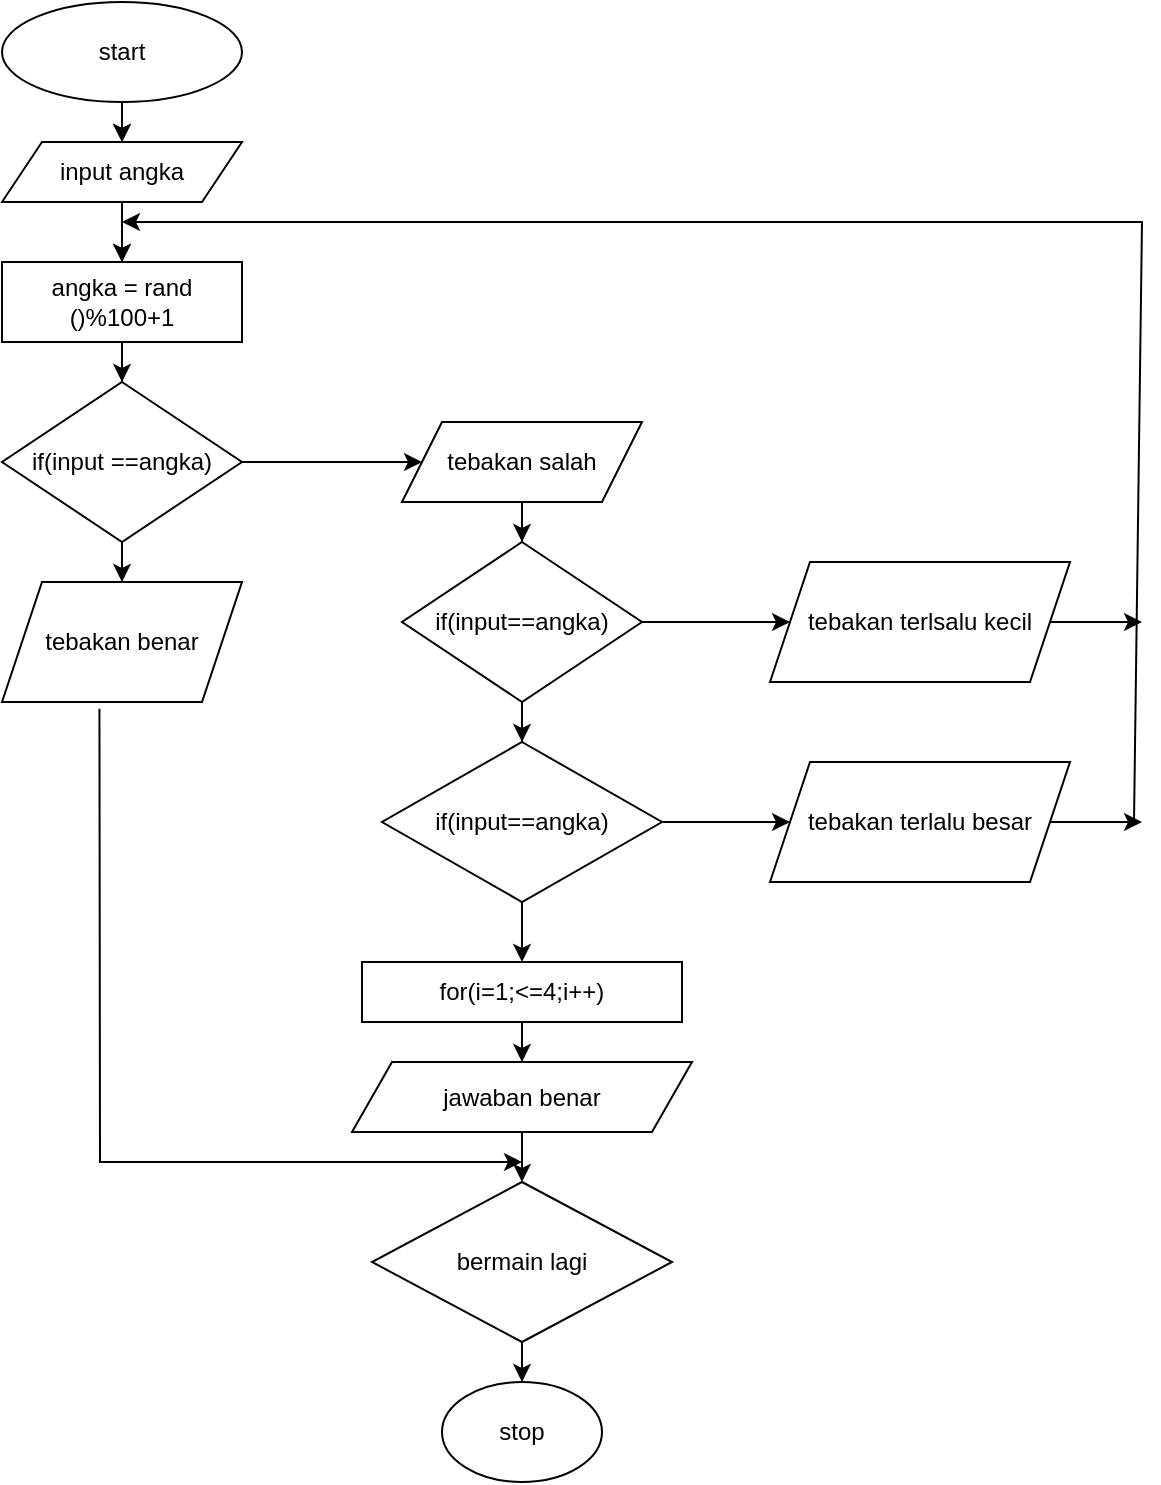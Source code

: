 <mxfile version="22.0.4" type="github">
  <diagram name="Halaman-1" id="pb39BN1XetFYkehNTJad">
    <mxGraphModel dx="762" dy="440" grid="1" gridSize="10" guides="1" tooltips="1" connect="1" arrows="1" fold="1" page="1" pageScale="1" pageWidth="827" pageHeight="1169" math="0" shadow="0">
      <root>
        <mxCell id="0" />
        <mxCell id="1" parent="0" />
        <mxCell id="lPLfxsMb897eEllaKekc-5" value="" style="edgeStyle=orthogonalEdgeStyle;rounded=0;orthogonalLoop=1;jettySize=auto;html=1;" parent="1" source="lPLfxsMb897eEllaKekc-3" target="lPLfxsMb897eEllaKekc-4" edge="1">
          <mxGeometry relative="1" as="geometry" />
        </mxCell>
        <mxCell id="lPLfxsMb897eEllaKekc-15" value="" style="edgeStyle=orthogonalEdgeStyle;rounded=0;orthogonalLoop=1;jettySize=auto;html=1;" parent="1" source="lPLfxsMb897eEllaKekc-4" target="lPLfxsMb897eEllaKekc-6" edge="1">
          <mxGeometry relative="1" as="geometry" />
        </mxCell>
        <mxCell id="lPLfxsMb897eEllaKekc-3" value="start" style="ellipse;whiteSpace=wrap;html=1;" parent="1" vertex="1">
          <mxGeometry x="30" y="10" width="120" height="50" as="geometry" />
        </mxCell>
        <mxCell id="lPLfxsMb897eEllaKekc-7" value="" style="edgeStyle=orthogonalEdgeStyle;rounded=0;orthogonalLoop=1;jettySize=auto;html=1;" parent="1" source="lPLfxsMb897eEllaKekc-4" target="lPLfxsMb897eEllaKekc-6" edge="1">
          <mxGeometry relative="1" as="geometry" />
        </mxCell>
        <mxCell id="lPLfxsMb897eEllaKekc-9" value="" style="edgeStyle=orthogonalEdgeStyle;rounded=0;orthogonalLoop=1;jettySize=auto;html=1;" parent="1" source="lPLfxsMb897eEllaKekc-6" target="lPLfxsMb897eEllaKekc-8" edge="1">
          <mxGeometry relative="1" as="geometry" />
        </mxCell>
        <mxCell id="lPLfxsMb897eEllaKekc-6" value="angka = rand ()%100+1" style="whiteSpace=wrap;html=1;" parent="1" vertex="1">
          <mxGeometry x="30" y="140" width="120" height="40" as="geometry" />
        </mxCell>
        <mxCell id="lPLfxsMb897eEllaKekc-12" value="" style="edgeStyle=orthogonalEdgeStyle;rounded=0;orthogonalLoop=1;jettySize=auto;html=1;" parent="1" source="lPLfxsMb897eEllaKekc-8" target="lPLfxsMb897eEllaKekc-11" edge="1">
          <mxGeometry relative="1" as="geometry" />
        </mxCell>
        <mxCell id="lPLfxsMb897eEllaKekc-14" value="" style="edgeStyle=orthogonalEdgeStyle;rounded=0;orthogonalLoop=1;jettySize=auto;html=1;" parent="1" source="lPLfxsMb897eEllaKekc-8" target="lPLfxsMb897eEllaKekc-13" edge="1">
          <mxGeometry relative="1" as="geometry" />
        </mxCell>
        <mxCell id="lPLfxsMb897eEllaKekc-8" value="if(input ==angka)" style="rhombus;whiteSpace=wrap;html=1;" parent="1" vertex="1">
          <mxGeometry x="30" y="200" width="120" height="80" as="geometry" />
        </mxCell>
        <mxCell id="lPLfxsMb897eEllaKekc-11" value="tebakan benar" style="shape=parallelogram;perimeter=parallelogramPerimeter;whiteSpace=wrap;html=1;fixedSize=1;" parent="1" vertex="1">
          <mxGeometry x="30" y="300" width="120" height="60" as="geometry" />
        </mxCell>
        <mxCell id="lPLfxsMb897eEllaKekc-17" value="" style="edgeStyle=orthogonalEdgeStyle;rounded=0;orthogonalLoop=1;jettySize=auto;html=1;" parent="1" source="lPLfxsMb897eEllaKekc-13" target="lPLfxsMb897eEllaKekc-16" edge="1">
          <mxGeometry relative="1" as="geometry" />
        </mxCell>
        <mxCell id="lPLfxsMb897eEllaKekc-13" value="tebakan salah" style="shape=parallelogram;perimeter=parallelogramPerimeter;whiteSpace=wrap;html=1;fixedSize=1;" parent="1" vertex="1">
          <mxGeometry x="230" y="220" width="120" height="40" as="geometry" />
        </mxCell>
        <mxCell id="lPLfxsMb897eEllaKekc-19" value="" style="edgeStyle=orthogonalEdgeStyle;rounded=0;orthogonalLoop=1;jettySize=auto;html=1;" parent="1" source="lPLfxsMb897eEllaKekc-16" target="lPLfxsMb897eEllaKekc-18" edge="1">
          <mxGeometry relative="1" as="geometry" />
        </mxCell>
        <mxCell id="lPLfxsMb897eEllaKekc-29" value="" style="edgeStyle=orthogonalEdgeStyle;rounded=0;orthogonalLoop=1;jettySize=auto;html=1;" parent="1" source="lPLfxsMb897eEllaKekc-16" target="lPLfxsMb897eEllaKekc-28" edge="1">
          <mxGeometry relative="1" as="geometry" />
        </mxCell>
        <mxCell id="lPLfxsMb897eEllaKekc-16" value="if(input==angka)" style="rhombus;whiteSpace=wrap;html=1;" parent="1" vertex="1">
          <mxGeometry x="230" y="280" width="120" height="80" as="geometry" />
        </mxCell>
        <mxCell id="lPLfxsMb897eEllaKekc-21" value="" style="edgeStyle=orthogonalEdgeStyle;rounded=0;orthogonalLoop=1;jettySize=auto;html=1;" parent="1" source="lPLfxsMb897eEllaKekc-18" target="lPLfxsMb897eEllaKekc-20" edge="1">
          <mxGeometry relative="1" as="geometry" />
        </mxCell>
        <mxCell id="lPLfxsMb897eEllaKekc-31" value="" style="edgeStyle=orthogonalEdgeStyle;rounded=0;orthogonalLoop=1;jettySize=auto;html=1;" parent="1" source="lPLfxsMb897eEllaKekc-18" target="lPLfxsMb897eEllaKekc-30" edge="1">
          <mxGeometry relative="1" as="geometry" />
        </mxCell>
        <mxCell id="lPLfxsMb897eEllaKekc-18" value="if(input==angka)" style="rhombus;whiteSpace=wrap;html=1;" parent="1" vertex="1">
          <mxGeometry x="220" y="380" width="140" height="80" as="geometry" />
        </mxCell>
        <mxCell id="lPLfxsMb897eEllaKekc-23" value="" style="edgeStyle=orthogonalEdgeStyle;rounded=0;orthogonalLoop=1;jettySize=auto;html=1;" parent="1" source="lPLfxsMb897eEllaKekc-20" target="lPLfxsMb897eEllaKekc-22" edge="1">
          <mxGeometry relative="1" as="geometry" />
        </mxCell>
        <mxCell id="lPLfxsMb897eEllaKekc-20" value="for(i=1;&amp;lt;=4;i++)" style="whiteSpace=wrap;html=1;" parent="1" vertex="1">
          <mxGeometry x="210" y="490" width="160" height="30" as="geometry" />
        </mxCell>
        <mxCell id="lPLfxsMb897eEllaKekc-25" value="" style="edgeStyle=orthogonalEdgeStyle;rounded=0;orthogonalLoop=1;jettySize=auto;html=1;" parent="1" source="lPLfxsMb897eEllaKekc-22" target="lPLfxsMb897eEllaKekc-24" edge="1">
          <mxGeometry relative="1" as="geometry" />
        </mxCell>
        <mxCell id="lPLfxsMb897eEllaKekc-22" value="jawaban benar" style="shape=parallelogram;perimeter=parallelogramPerimeter;whiteSpace=wrap;html=1;fixedSize=1;" parent="1" vertex="1">
          <mxGeometry x="205" y="540" width="170" height="35" as="geometry" />
        </mxCell>
        <mxCell id="lPLfxsMb897eEllaKekc-27" value="" style="edgeStyle=orthogonalEdgeStyle;rounded=0;orthogonalLoop=1;jettySize=auto;html=1;" parent="1" source="lPLfxsMb897eEllaKekc-24" target="lPLfxsMb897eEllaKekc-26" edge="1">
          <mxGeometry relative="1" as="geometry" />
        </mxCell>
        <mxCell id="lPLfxsMb897eEllaKekc-24" value="bermain lagi" style="rhombus;whiteSpace=wrap;html=1;" parent="1" vertex="1">
          <mxGeometry x="215" y="600" width="150" height="80" as="geometry" />
        </mxCell>
        <mxCell id="lPLfxsMb897eEllaKekc-26" value="stop" style="ellipse;whiteSpace=wrap;html=1;" parent="1" vertex="1">
          <mxGeometry x="250" y="700" width="80" height="50" as="geometry" />
        </mxCell>
        <mxCell id="lPLfxsMb897eEllaKekc-28" value="tebakan terlsalu kecil" style="shape=parallelogram;perimeter=parallelogramPerimeter;whiteSpace=wrap;html=1;fixedSize=1;" parent="1" vertex="1">
          <mxGeometry x="414" y="290" width="150" height="60" as="geometry" />
        </mxCell>
        <mxCell id="lPLfxsMb897eEllaKekc-30" value="tebakan terlalu besar" style="shape=parallelogram;perimeter=parallelogramPerimeter;whiteSpace=wrap;html=1;fixedSize=1;" parent="1" vertex="1">
          <mxGeometry x="414" y="390" width="150" height="60" as="geometry" />
        </mxCell>
        <mxCell id="lPLfxsMb897eEllaKekc-32" value="" style="endArrow=classic;html=1;rounded=0;exitX=0.406;exitY=1.056;exitDx=0;exitDy=0;exitPerimeter=0;" parent="1" source="lPLfxsMb897eEllaKekc-11" edge="1">
          <mxGeometry width="50" height="50" relative="1" as="geometry">
            <mxPoint x="50" y="635" as="sourcePoint" />
            <mxPoint x="290" y="590" as="targetPoint" />
            <Array as="points">
              <mxPoint x="79" y="590" />
            </Array>
          </mxGeometry>
        </mxCell>
        <mxCell id="lPLfxsMb897eEllaKekc-33" value="" style="endArrow=classic;html=1;rounded=0;" parent="1" edge="1">
          <mxGeometry width="50" height="50" relative="1" as="geometry">
            <mxPoint x="596" y="420" as="sourcePoint" />
            <mxPoint x="90" y="120" as="targetPoint" />
            <Array as="points">
              <mxPoint x="596" y="420" />
              <mxPoint x="600" y="120" />
            </Array>
          </mxGeometry>
        </mxCell>
        <mxCell id="lPLfxsMb897eEllaKekc-34" value="" style="endArrow=classic;html=1;rounded=0;exitX=1;exitY=0.5;exitDx=0;exitDy=0;" parent="1" source="lPLfxsMb897eEllaKekc-28" edge="1">
          <mxGeometry width="50" height="50" relative="1" as="geometry">
            <mxPoint x="380" y="270" as="sourcePoint" />
            <mxPoint x="600" y="320" as="targetPoint" />
          </mxGeometry>
        </mxCell>
        <mxCell id="lPLfxsMb897eEllaKekc-35" value="" style="endArrow=classic;html=1;rounded=0;exitX=1;exitY=0.5;exitDx=0;exitDy=0;" parent="1" source="lPLfxsMb897eEllaKekc-30" edge="1">
          <mxGeometry width="50" height="50" relative="1" as="geometry">
            <mxPoint x="380" y="270" as="sourcePoint" />
            <mxPoint x="600" y="420" as="targetPoint" />
          </mxGeometry>
        </mxCell>
        <mxCell id="lPLfxsMb897eEllaKekc-36" value="" style="edgeStyle=orthogonalEdgeStyle;rounded=0;orthogonalLoop=1;jettySize=auto;html=1;" parent="1" source="lPLfxsMb897eEllaKekc-3" target="lPLfxsMb897eEllaKekc-4" edge="1">
          <mxGeometry relative="1" as="geometry">
            <mxPoint x="90" y="60" as="sourcePoint" />
            <mxPoint x="90" y="140" as="targetPoint" />
          </mxGeometry>
        </mxCell>
        <mxCell id="lPLfxsMb897eEllaKekc-4" value="input angka" style="shape=parallelogram;perimeter=parallelogramPerimeter;whiteSpace=wrap;html=1;fixedSize=1;" parent="1" vertex="1">
          <mxGeometry x="30" y="80" width="120" height="30" as="geometry" />
        </mxCell>
      </root>
    </mxGraphModel>
  </diagram>
</mxfile>

